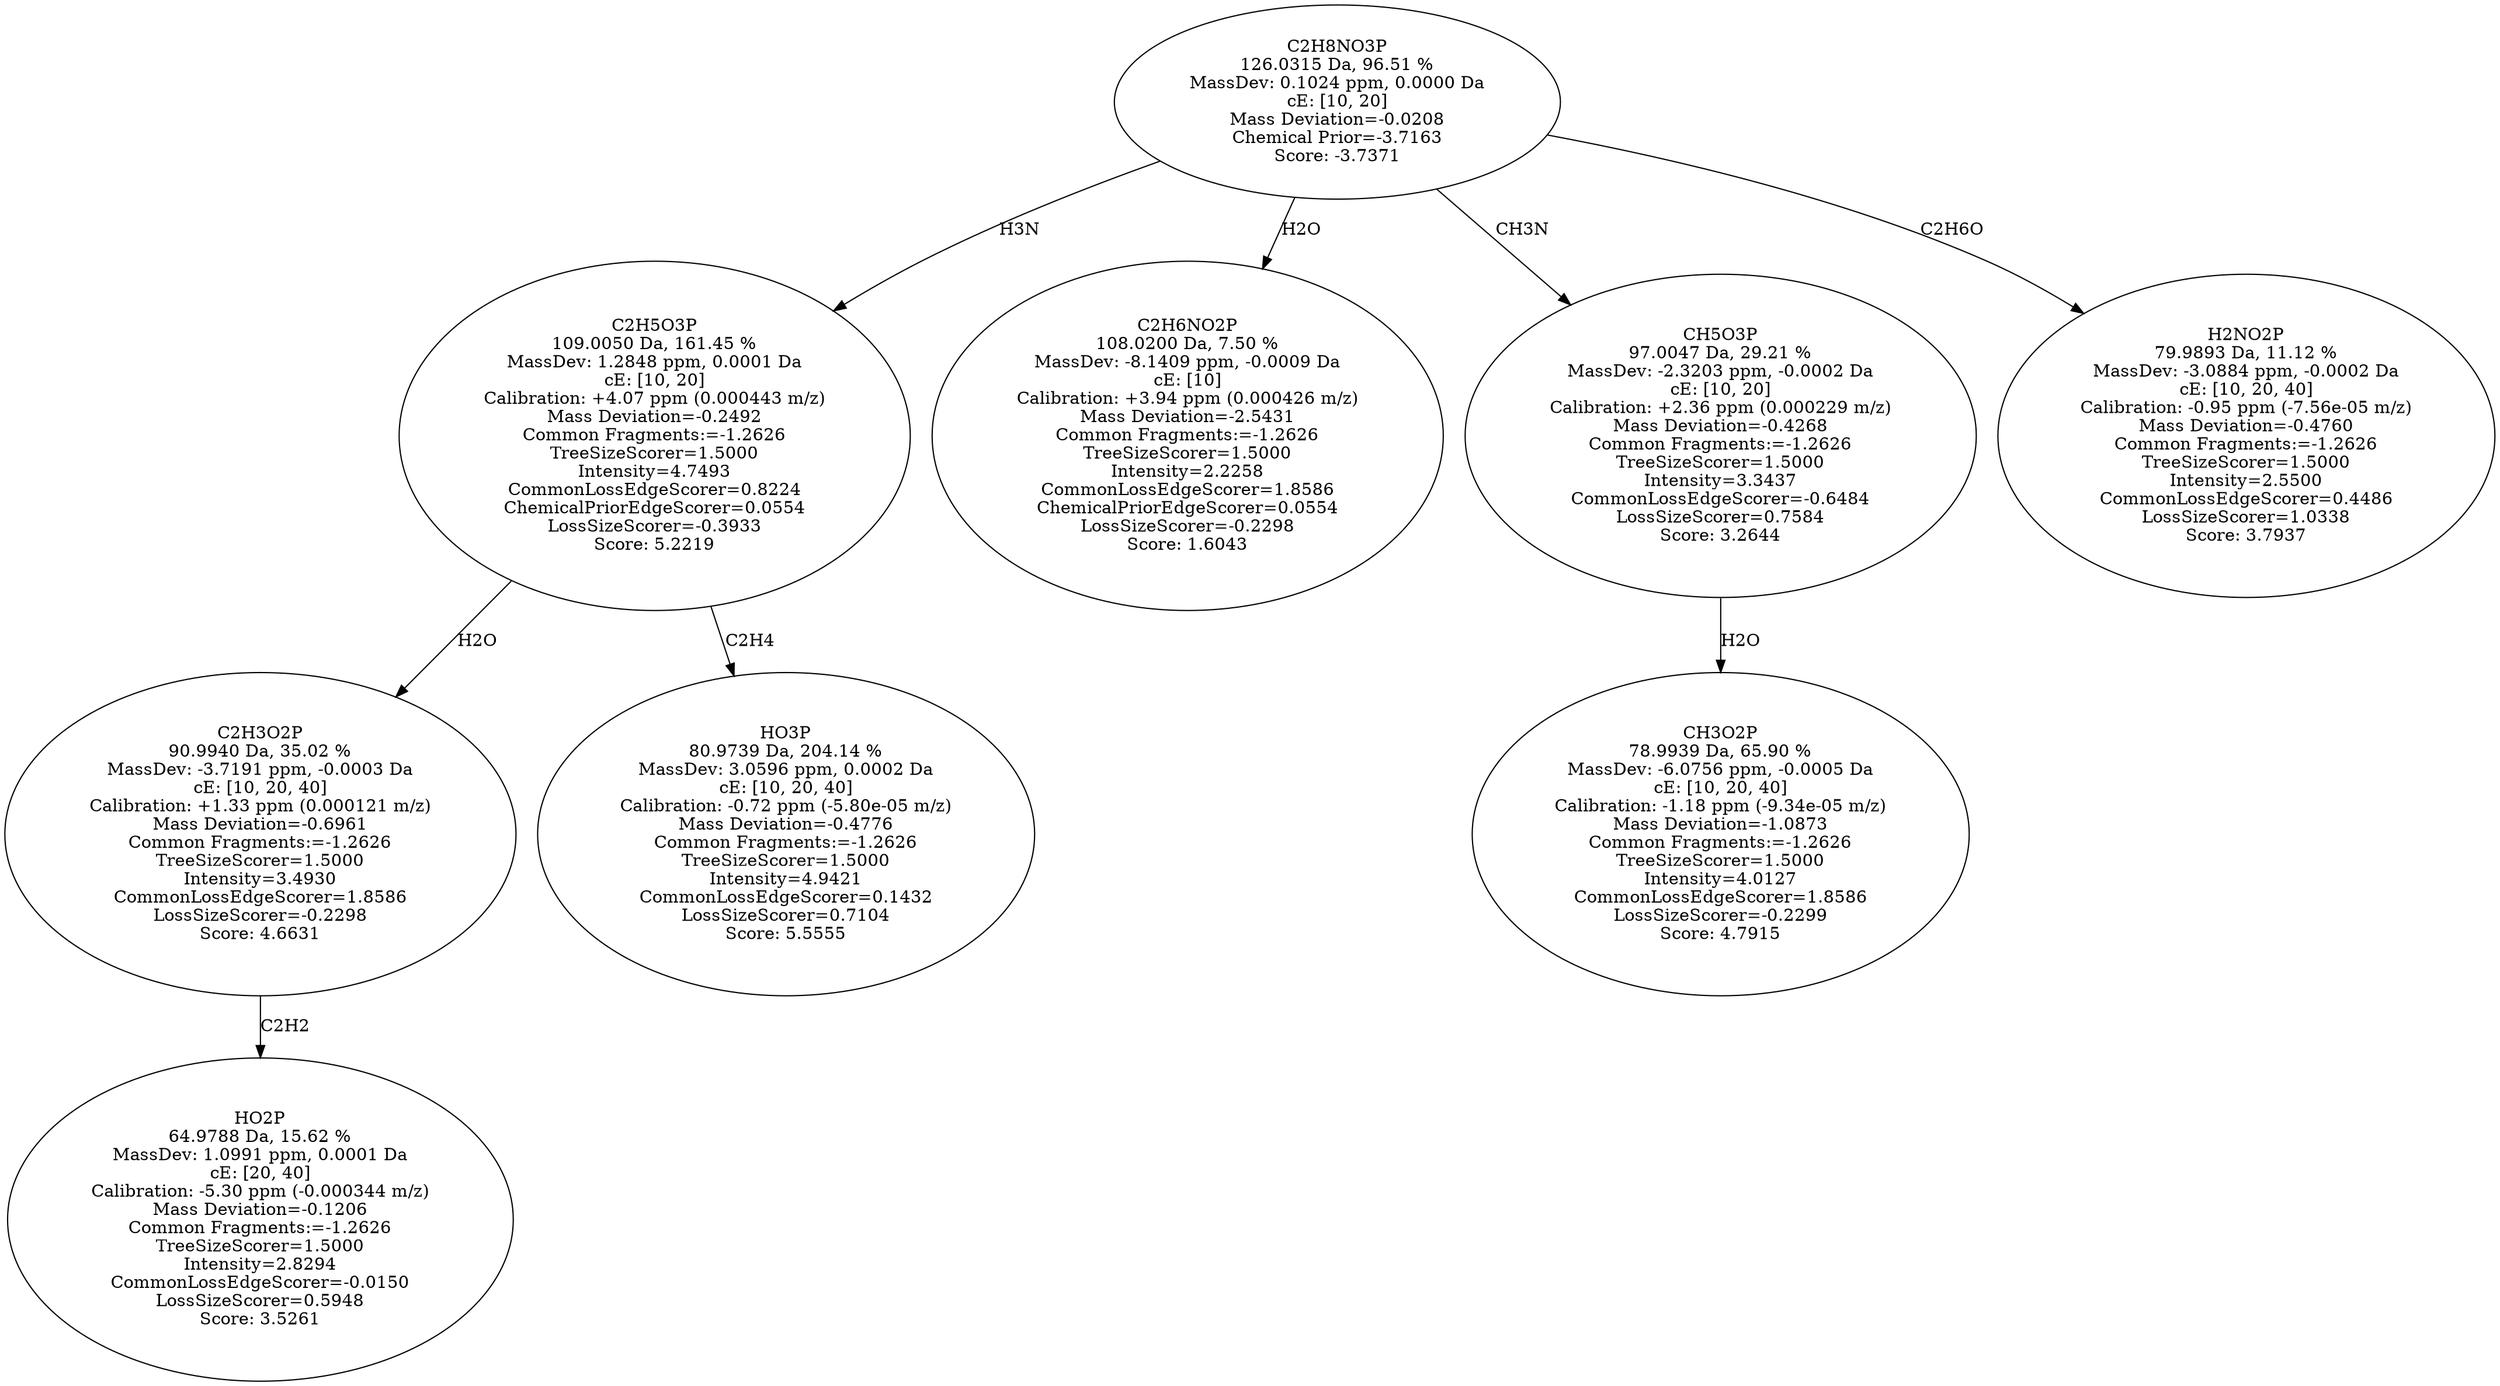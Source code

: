 strict digraph {
v1 [label="HO2P\n64.9788 Da, 15.62 %\nMassDev: 1.0991 ppm, 0.0001 Da\ncE: [20, 40]\nCalibration: -5.30 ppm (-0.000344 m/z)\nMass Deviation=-0.1206\nCommon Fragments:=-1.2626\nTreeSizeScorer=1.5000\nIntensity=2.8294\nCommonLossEdgeScorer=-0.0150\nLossSizeScorer=0.5948\nScore: 3.5261"];
v2 [label="C2H3O2P\n90.9940 Da, 35.02 %\nMassDev: -3.7191 ppm, -0.0003 Da\ncE: [10, 20, 40]\nCalibration: +1.33 ppm (0.000121 m/z)\nMass Deviation=-0.6961\nCommon Fragments:=-1.2626\nTreeSizeScorer=1.5000\nIntensity=3.4930\nCommonLossEdgeScorer=1.8586\nLossSizeScorer=-0.2298\nScore: 4.6631"];
v3 [label="HO3P\n80.9739 Da, 204.14 %\nMassDev: 3.0596 ppm, 0.0002 Da\ncE: [10, 20, 40]\nCalibration: -0.72 ppm (-5.80e-05 m/z)\nMass Deviation=-0.4776\nCommon Fragments:=-1.2626\nTreeSizeScorer=1.5000\nIntensity=4.9421\nCommonLossEdgeScorer=0.1432\nLossSizeScorer=0.7104\nScore: 5.5555"];
v4 [label="C2H5O3P\n109.0050 Da, 161.45 %\nMassDev: 1.2848 ppm, 0.0001 Da\ncE: [10, 20]\nCalibration: +4.07 ppm (0.000443 m/z)\nMass Deviation=-0.2492\nCommon Fragments:=-1.2626\nTreeSizeScorer=1.5000\nIntensity=4.7493\nCommonLossEdgeScorer=0.8224\nChemicalPriorEdgeScorer=0.0554\nLossSizeScorer=-0.3933\nScore: 5.2219"];
v5 [label="C2H6NO2P\n108.0200 Da, 7.50 %\nMassDev: -8.1409 ppm, -0.0009 Da\ncE: [10]\nCalibration: +3.94 ppm (0.000426 m/z)\nMass Deviation=-2.5431\nCommon Fragments:=-1.2626\nTreeSizeScorer=1.5000\nIntensity=2.2258\nCommonLossEdgeScorer=1.8586\nChemicalPriorEdgeScorer=0.0554\nLossSizeScorer=-0.2298\nScore: 1.6043"];
v6 [label="CH3O2P\n78.9939 Da, 65.90 %\nMassDev: -6.0756 ppm, -0.0005 Da\ncE: [10, 20, 40]\nCalibration: -1.18 ppm (-9.34e-05 m/z)\nMass Deviation=-1.0873\nCommon Fragments:=-1.2626\nTreeSizeScorer=1.5000\nIntensity=4.0127\nCommonLossEdgeScorer=1.8586\nLossSizeScorer=-0.2299\nScore: 4.7915"];
v7 [label="CH5O3P\n97.0047 Da, 29.21 %\nMassDev: -2.3203 ppm, -0.0002 Da\ncE: [10, 20]\nCalibration: +2.36 ppm (0.000229 m/z)\nMass Deviation=-0.4268\nCommon Fragments:=-1.2626\nTreeSizeScorer=1.5000\nIntensity=3.3437\nCommonLossEdgeScorer=-0.6484\nLossSizeScorer=0.7584\nScore: 3.2644"];
v8 [label="H2NO2P\n79.9893 Da, 11.12 %\nMassDev: -3.0884 ppm, -0.0002 Da\ncE: [10, 20, 40]\nCalibration: -0.95 ppm (-7.56e-05 m/z)\nMass Deviation=-0.4760\nCommon Fragments:=-1.2626\nTreeSizeScorer=1.5000\nIntensity=2.5500\nCommonLossEdgeScorer=0.4486\nLossSizeScorer=1.0338\nScore: 3.7937"];
v9 [label="C2H8NO3P\n126.0315 Da, 96.51 %\nMassDev: 0.1024 ppm, 0.0000 Da\ncE: [10, 20]\nMass Deviation=-0.0208\nChemical Prior=-3.7163\nScore: -3.7371"];
v2 -> v1 [label="C2H2"];
v4 -> v2 [label="H2O"];
v4 -> v3 [label="C2H4"];
v9 -> v4 [label="H3N"];
v9 -> v5 [label="H2O"];
v7 -> v6 [label="H2O"];
v9 -> v7 [label="CH3N"];
v9 -> v8 [label="C2H6O"];
}